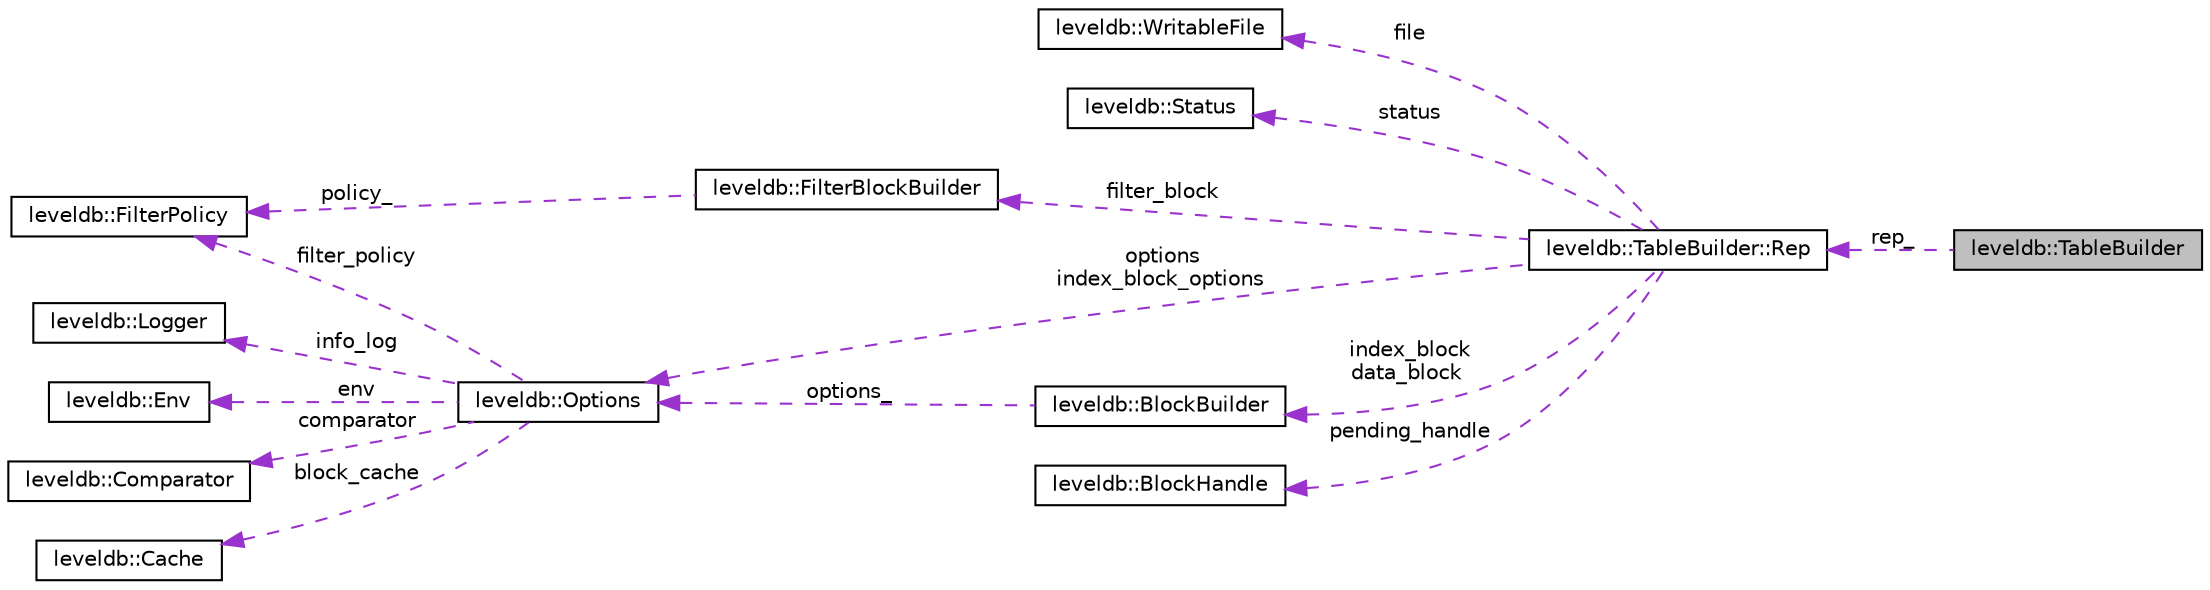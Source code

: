 digraph "leveldb::TableBuilder"
{
  edge [fontname="Helvetica",fontsize="10",labelfontname="Helvetica",labelfontsize="10"];
  node [fontname="Helvetica",fontsize="10",shape=record];
  rankdir="LR";
  Node1 [label="leveldb::TableBuilder",height=0.2,width=0.4,color="black", fillcolor="grey75", style="filled" fontcolor="black"];
  Node2 -> Node1 [dir="back",color="darkorchid3",fontsize="10",style="dashed",label=" rep_" ,fontname="Helvetica"];
  Node2 [label="leveldb::TableBuilder::Rep",height=0.2,width=0.4,color="black", fillcolor="white", style="filled",URL="$structleveldb_1_1_table_builder_1_1_rep.html"];
  Node3 -> Node2 [dir="back",color="darkorchid3",fontsize="10",style="dashed",label=" file" ,fontname="Helvetica"];
  Node3 [label="leveldb::WritableFile",height=0.2,width=0.4,color="black", fillcolor="white", style="filled",URL="$classleveldb_1_1_writable_file.html"];
  Node4 -> Node2 [dir="back",color="darkorchid3",fontsize="10",style="dashed",label=" status" ,fontname="Helvetica"];
  Node4 [label="leveldb::Status",height=0.2,width=0.4,color="black", fillcolor="white", style="filled",URL="$classleveldb_1_1_status.html"];
  Node5 -> Node2 [dir="back",color="darkorchid3",fontsize="10",style="dashed",label=" options\nindex_block_options" ,fontname="Helvetica"];
  Node5 [label="leveldb::Options",height=0.2,width=0.4,color="black", fillcolor="white", style="filled",URL="$structleveldb_1_1_options.html"];
  Node6 -> Node5 [dir="back",color="darkorchid3",fontsize="10",style="dashed",label=" filter_policy" ,fontname="Helvetica"];
  Node6 [label="leveldb::FilterPolicy",height=0.2,width=0.4,color="black", fillcolor="white", style="filled",URL="$classleveldb_1_1_filter_policy.html"];
  Node7 -> Node5 [dir="back",color="darkorchid3",fontsize="10",style="dashed",label=" info_log" ,fontname="Helvetica"];
  Node7 [label="leveldb::Logger",height=0.2,width=0.4,color="black", fillcolor="white", style="filled",URL="$classleveldb_1_1_logger.html"];
  Node8 -> Node5 [dir="back",color="darkorchid3",fontsize="10",style="dashed",label=" env" ,fontname="Helvetica"];
  Node8 [label="leveldb::Env",height=0.2,width=0.4,color="black", fillcolor="white", style="filled",URL="$classleveldb_1_1_env.html"];
  Node9 -> Node5 [dir="back",color="darkorchid3",fontsize="10",style="dashed",label=" comparator" ,fontname="Helvetica"];
  Node9 [label="leveldb::Comparator",height=0.2,width=0.4,color="black", fillcolor="white", style="filled",URL="$structleveldb_1_1_comparator.html"];
  Node10 -> Node5 [dir="back",color="darkorchid3",fontsize="10",style="dashed",label=" block_cache" ,fontname="Helvetica"];
  Node10 [label="leveldb::Cache",height=0.2,width=0.4,color="black", fillcolor="white", style="filled",URL="$classleveldb_1_1_cache.html"];
  Node11 -> Node2 [dir="back",color="darkorchid3",fontsize="10",style="dashed",label=" index_block\ndata_block" ,fontname="Helvetica"];
  Node11 [label="leveldb::BlockBuilder",height=0.2,width=0.4,color="black", fillcolor="white", style="filled",URL="$classleveldb_1_1_block_builder.html"];
  Node5 -> Node11 [dir="back",color="darkorchid3",fontsize="10",style="dashed",label=" options_" ,fontname="Helvetica"];
  Node12 -> Node2 [dir="back",color="darkorchid3",fontsize="10",style="dashed",label=" filter_block" ,fontname="Helvetica"];
  Node12 [label="leveldb::FilterBlockBuilder",height=0.2,width=0.4,color="black", fillcolor="white", style="filled",URL="$classleveldb_1_1_filter_block_builder.html"];
  Node6 -> Node12 [dir="back",color="darkorchid3",fontsize="10",style="dashed",label=" policy_" ,fontname="Helvetica"];
  Node13 -> Node2 [dir="back",color="darkorchid3",fontsize="10",style="dashed",label=" pending_handle" ,fontname="Helvetica"];
  Node13 [label="leveldb::BlockHandle",height=0.2,width=0.4,color="black", fillcolor="white", style="filled",URL="$classleveldb_1_1_block_handle.html"];
}
